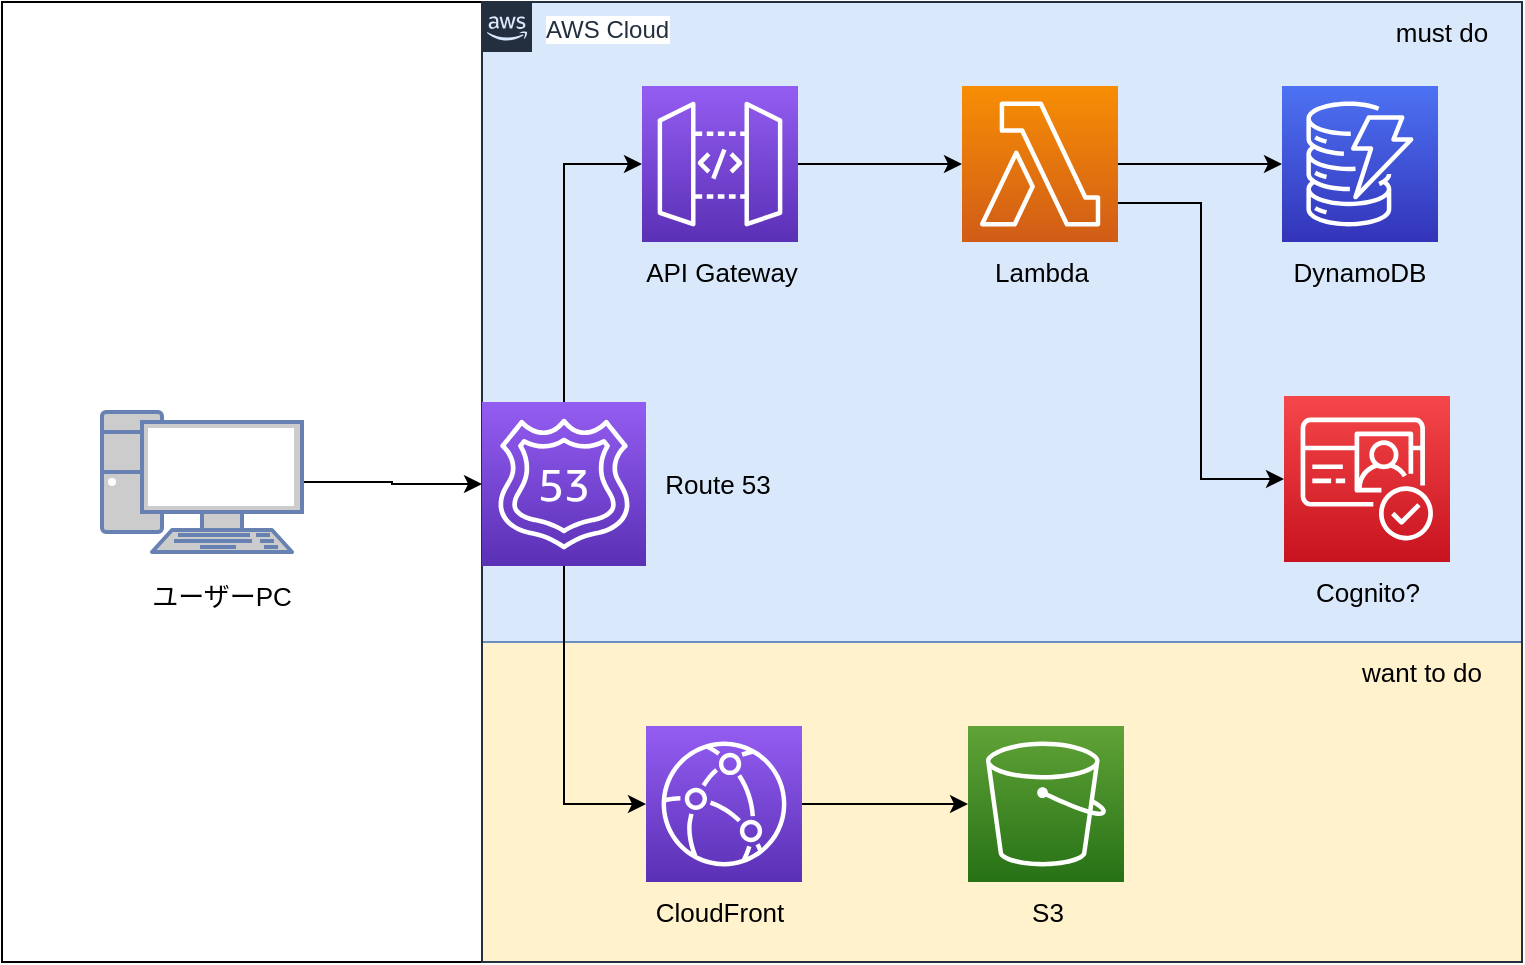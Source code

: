 <mxfile version="14.6.1" type="device"><diagram id="Ht1M8jgEwFfnCIfOTk4-" name="Page-1"><mxGraphModel dx="1113" dy="602" grid="1" gridSize="10" guides="1" tooltips="1" connect="1" arrows="1" fold="1" page="1" pageScale="1" pageWidth="1169" pageHeight="827" math="0" shadow="0"><root><mxCell id="0"/><mxCell id="1" parent="0"/><mxCell id="DjRwJGJ2SAiGACCskuVr-31" value="" style="rounded=0;whiteSpace=wrap;html=1;" vertex="1" parent="1"><mxGeometry x="280" y="160" width="760" height="480" as="geometry"/></mxCell><mxCell id="DjRwJGJ2SAiGACCskuVr-21" value="" style="rounded=0;whiteSpace=wrap;html=1;fillColor=#fff2cc;strokeColor=#d6b656;" vertex="1" parent="1"><mxGeometry x="520" y="480" width="520" height="160" as="geometry"/></mxCell><mxCell id="DjRwJGJ2SAiGACCskuVr-23" value="" style="rounded=0;whiteSpace=wrap;html=1;fillColor=#dae8fc;strokeColor=#6c8ebf;" vertex="1" parent="1"><mxGeometry x="520" y="160" width="520" height="320" as="geometry"/></mxCell><mxCell id="UEzPUAAOIrF-is8g5C7q-74" value="AWS Cloud" style="points=[[0,0],[0.25,0],[0.5,0],[0.75,0],[1,0],[1,0.25],[1,0.5],[1,0.75],[1,1],[0.75,1],[0.5,1],[0.25,1],[0,1],[0,0.75],[0,0.5],[0,0.25]];outlineConnect=0;gradientColor=none;html=1;whiteSpace=wrap;fontSize=12;fontStyle=0;shape=mxgraph.aws4.group;grIcon=mxgraph.aws4.group_aws_cloud_alt;strokeColor=#232F3E;fillColor=none;verticalAlign=top;align=left;spacingLeft=30;fontColor=#232F3E;dashed=0;labelBackgroundColor=#ffffff;" parent="1" vertex="1"><mxGeometry x="520" y="160" width="520" height="480" as="geometry"/></mxCell><mxCell id="DjRwJGJ2SAiGACCskuVr-1" value="" style="points=[[0,0,0],[0.25,0,0],[0.5,0,0],[0.75,0,0],[1,0,0],[0,1,0],[0.25,1,0],[0.5,1,0],[0.75,1,0],[1,1,0],[0,0.25,0],[0,0.5,0],[0,0.75,0],[1,0.25,0],[1,0.5,0],[1,0.75,0]];outlineConnect=0;fontColor=#232F3E;gradientColor=#4D72F3;gradientDirection=north;fillColor=#3334B9;strokeColor=#ffffff;dashed=0;verticalLabelPosition=bottom;verticalAlign=top;align=center;html=1;fontSize=12;fontStyle=0;aspect=fixed;shape=mxgraph.aws4.resourceIcon;resIcon=mxgraph.aws4.dynamodb;" vertex="1" parent="1"><mxGeometry x="920" y="202" width="78" height="78" as="geometry"/></mxCell><mxCell id="DjRwJGJ2SAiGACCskuVr-7" style="edgeStyle=orthogonalEdgeStyle;rounded=0;orthogonalLoop=1;jettySize=auto;html=1;" edge="1" parent="1" source="DjRwJGJ2SAiGACCskuVr-2" target="DjRwJGJ2SAiGACCskuVr-1"><mxGeometry relative="1" as="geometry"/></mxCell><mxCell id="DjRwJGJ2SAiGACCskuVr-28" style="edgeStyle=orthogonalEdgeStyle;rounded=0;orthogonalLoop=1;jettySize=auto;html=1;entryX=0;entryY=0.5;entryDx=0;entryDy=0;entryPerimeter=0;exitX=1;exitY=0.75;exitDx=0;exitDy=0;exitPerimeter=0;" edge="1" parent="1" source="DjRwJGJ2SAiGACCskuVr-2" target="DjRwJGJ2SAiGACCskuVr-27"><mxGeometry relative="1" as="geometry"/></mxCell><mxCell id="DjRwJGJ2SAiGACCskuVr-2" value="" style="points=[[0,0,0],[0.25,0,0],[0.5,0,0],[0.75,0,0],[1,0,0],[0,1,0],[0.25,1,0],[0.5,1,0],[0.75,1,0],[1,1,0],[0,0.25,0],[0,0.5,0],[0,0.75,0],[1,0.25,0],[1,0.5,0],[1,0.75,0]];outlineConnect=0;fontColor=#232F3E;gradientColor=#F78E04;gradientDirection=north;fillColor=#D05C17;strokeColor=#ffffff;dashed=0;verticalLabelPosition=bottom;verticalAlign=top;align=center;html=1;fontSize=12;fontStyle=0;aspect=fixed;shape=mxgraph.aws4.resourceIcon;resIcon=mxgraph.aws4.lambda;" vertex="1" parent="1"><mxGeometry x="760" y="202" width="78" height="78" as="geometry"/></mxCell><mxCell id="DjRwJGJ2SAiGACCskuVr-6" style="edgeStyle=orthogonalEdgeStyle;rounded=0;orthogonalLoop=1;jettySize=auto;html=1;" edge="1" parent="1" source="DjRwJGJ2SAiGACCskuVr-3" target="DjRwJGJ2SAiGACCskuVr-2"><mxGeometry relative="1" as="geometry"/></mxCell><mxCell id="DjRwJGJ2SAiGACCskuVr-3" value="" style="points=[[0,0,0],[0.25,0,0],[0.5,0,0],[0.75,0,0],[1,0,0],[0,1,0],[0.25,1,0],[0.5,1,0],[0.75,1,0],[1,1,0],[0,0.25,0],[0,0.5,0],[0,0.75,0],[1,0.25,0],[1,0.5,0],[1,0.75,0]];outlineConnect=0;fontColor=#232F3E;gradientColor=#945DF2;gradientDirection=north;fillColor=#5A30B5;strokeColor=#ffffff;dashed=0;verticalLabelPosition=bottom;verticalAlign=top;align=center;html=1;fontSize=12;fontStyle=0;aspect=fixed;shape=mxgraph.aws4.resourceIcon;resIcon=mxgraph.aws4.api_gateway;" vertex="1" parent="1"><mxGeometry x="600" y="202" width="78" height="78" as="geometry"/></mxCell><mxCell id="DjRwJGJ2SAiGACCskuVr-8" value="&lt;font style=&quot;font-size: 13px&quot;&gt;API Gateway&lt;/font&gt;" style="text;html=1;strokeColor=none;fillColor=none;align=center;verticalAlign=middle;whiteSpace=wrap;rounded=0;" vertex="1" parent="1"><mxGeometry x="600" y="280" width="80" height="30" as="geometry"/></mxCell><mxCell id="DjRwJGJ2SAiGACCskuVr-9" value="&lt;font style=&quot;font-size: 13px&quot;&gt;Lambda&lt;/font&gt;" style="text;html=1;strokeColor=none;fillColor=none;align=center;verticalAlign=middle;whiteSpace=wrap;rounded=0;" vertex="1" parent="1"><mxGeometry x="760" y="280" width="80" height="30" as="geometry"/></mxCell><mxCell id="DjRwJGJ2SAiGACCskuVr-10" value="&lt;font style=&quot;font-size: 13px&quot;&gt;DynamoDB&lt;/font&gt;" style="text;html=1;strokeColor=none;fillColor=none;align=center;verticalAlign=middle;whiteSpace=wrap;rounded=0;" vertex="1" parent="1"><mxGeometry x="919" y="280" width="80" height="30" as="geometry"/></mxCell><mxCell id="DjRwJGJ2SAiGACCskuVr-11" value="" style="points=[[0,0,0],[0.25,0,0],[0.5,0,0],[0.75,0,0],[1,0,0],[0,1,0],[0.25,1,0],[0.5,1,0],[0.75,1,0],[1,1,0],[0,0.25,0],[0,0.5,0],[0,0.75,0],[1,0.25,0],[1,0.5,0],[1,0.75,0]];outlineConnect=0;fontColor=#232F3E;gradientColor=#60A337;gradientDirection=north;fillColor=#277116;strokeColor=#ffffff;dashed=0;verticalLabelPosition=bottom;verticalAlign=top;align=center;html=1;fontSize=12;fontStyle=0;aspect=fixed;shape=mxgraph.aws4.resourceIcon;resIcon=mxgraph.aws4.s3;" vertex="1" parent="1"><mxGeometry x="763" y="522" width="78" height="78" as="geometry"/></mxCell><mxCell id="DjRwJGJ2SAiGACCskuVr-20" style="edgeStyle=orthogonalEdgeStyle;rounded=0;orthogonalLoop=1;jettySize=auto;html=1;" edge="1" parent="1" source="DjRwJGJ2SAiGACCskuVr-12" target="DjRwJGJ2SAiGACCskuVr-11"><mxGeometry relative="1" as="geometry"/></mxCell><mxCell id="DjRwJGJ2SAiGACCskuVr-12" value="" style="points=[[0,0,0],[0.25,0,0],[0.5,0,0],[0.75,0,0],[1,0,0],[0,1,0],[0.25,1,0],[0.5,1,0],[0.75,1,0],[1,1,0],[0,0.25,0],[0,0.5,0],[0,0.75,0],[1,0.25,0],[1,0.5,0],[1,0.75,0]];outlineConnect=0;fontColor=#232F3E;gradientColor=#945DF2;gradientDirection=north;fillColor=#5A30B5;strokeColor=#ffffff;dashed=0;verticalLabelPosition=bottom;verticalAlign=top;align=center;html=1;fontSize=12;fontStyle=0;aspect=fixed;shape=mxgraph.aws4.resourceIcon;resIcon=mxgraph.aws4.cloudfront;" vertex="1" parent="1"><mxGeometry x="602" y="522" width="78" height="78" as="geometry"/></mxCell><mxCell id="DjRwJGJ2SAiGACCskuVr-17" style="edgeStyle=orthogonalEdgeStyle;rounded=0;orthogonalLoop=1;jettySize=auto;html=1;entryX=0;entryY=0.5;entryDx=0;entryDy=0;entryPerimeter=0;" edge="1" parent="1" source="DjRwJGJ2SAiGACCskuVr-13" target="DjRwJGJ2SAiGACCskuVr-3"><mxGeometry relative="1" as="geometry"/></mxCell><mxCell id="DjRwJGJ2SAiGACCskuVr-19" style="edgeStyle=orthogonalEdgeStyle;rounded=0;orthogonalLoop=1;jettySize=auto;html=1;entryX=0;entryY=0.5;entryDx=0;entryDy=0;entryPerimeter=0;" edge="1" parent="1" source="DjRwJGJ2SAiGACCskuVr-13" target="DjRwJGJ2SAiGACCskuVr-12"><mxGeometry relative="1" as="geometry"/></mxCell><mxCell id="DjRwJGJ2SAiGACCskuVr-13" value="" style="points=[[0,0,0],[0.25,0,0],[0.5,0,0],[0.75,0,0],[1,0,0],[0,1,0],[0.25,1,0],[0.5,1,0],[0.75,1,0],[1,1,0],[0,0.25,0],[0,0.5,0],[0,0.75,0],[1,0.25,0],[1,0.5,0],[1,0.75,0]];outlineConnect=0;fontColor=#232F3E;gradientColor=#945DF2;gradientDirection=north;fillColor=#5A30B5;strokeColor=#ffffff;dashed=0;verticalLabelPosition=bottom;verticalAlign=top;align=center;html=1;fontSize=12;fontStyle=0;aspect=fixed;shape=mxgraph.aws4.resourceIcon;resIcon=mxgraph.aws4.route_53;" vertex="1" parent="1"><mxGeometry x="520" y="360" width="82" height="82" as="geometry"/></mxCell><mxCell id="DjRwJGJ2SAiGACCskuVr-18" style="edgeStyle=orthogonalEdgeStyle;rounded=0;orthogonalLoop=1;jettySize=auto;html=1;entryX=0;entryY=0.5;entryDx=0;entryDy=0;entryPerimeter=0;" edge="1" parent="1" source="DjRwJGJ2SAiGACCskuVr-14" target="DjRwJGJ2SAiGACCskuVr-13"><mxGeometry relative="1" as="geometry"/></mxCell><mxCell id="DjRwJGJ2SAiGACCskuVr-14" value="" style="fontColor=#0066CC;verticalAlign=top;verticalLabelPosition=bottom;labelPosition=center;align=center;html=1;outlineConnect=0;fillColor=#CCCCCC;strokeColor=#6881B3;gradientColor=none;gradientDirection=north;strokeWidth=2;shape=mxgraph.networks.pc;" vertex="1" parent="1"><mxGeometry x="330" y="365" width="100" height="70" as="geometry"/></mxCell><mxCell id="DjRwJGJ2SAiGACCskuVr-15" value="&lt;font style=&quot;font-size: 13px&quot;&gt;CloudFront&lt;/font&gt;" style="text;html=1;strokeColor=none;fillColor=none;align=center;verticalAlign=middle;whiteSpace=wrap;rounded=0;" vertex="1" parent="1"><mxGeometry x="599" y="600" width="80" height="30" as="geometry"/></mxCell><mxCell id="DjRwJGJ2SAiGACCskuVr-16" value="&lt;font style=&quot;font-size: 13px&quot;&gt;S3&lt;br&gt;&lt;/font&gt;" style="text;html=1;strokeColor=none;fillColor=none;align=center;verticalAlign=middle;whiteSpace=wrap;rounded=0;" vertex="1" parent="1"><mxGeometry x="763" y="600" width="80" height="30" as="geometry"/></mxCell><mxCell id="DjRwJGJ2SAiGACCskuVr-22" value="&lt;font style=&quot;font-size: 13px&quot;&gt;want to do&lt;/font&gt;" style="text;html=1;strokeColor=none;fillColor=none;align=center;verticalAlign=middle;whiteSpace=wrap;rounded=0;" vertex="1" parent="1"><mxGeometry x="950" y="480" width="80" height="30" as="geometry"/></mxCell><mxCell id="DjRwJGJ2SAiGACCskuVr-24" value="&lt;font style=&quot;font-size: 13px&quot;&gt;must do&lt;/font&gt;" style="text;html=1;strokeColor=none;fillColor=none;align=center;verticalAlign=middle;whiteSpace=wrap;rounded=0;" vertex="1" parent="1"><mxGeometry x="960" y="160" width="80" height="30" as="geometry"/></mxCell><mxCell id="DjRwJGJ2SAiGACCskuVr-25" value="&lt;font style=&quot;font-size: 13px&quot;&gt;Route 53&lt;/font&gt;" style="text;html=1;strokeColor=none;fillColor=none;align=center;verticalAlign=middle;whiteSpace=wrap;rounded=0;" vertex="1" parent="1"><mxGeometry x="598" y="386" width="80" height="30" as="geometry"/></mxCell><mxCell id="DjRwJGJ2SAiGACCskuVr-26" value="&lt;span style=&quot;font-size: 13px&quot;&gt;ユーザーPC&lt;/span&gt;" style="text;html=1;strokeColor=none;fillColor=none;align=center;verticalAlign=middle;whiteSpace=wrap;rounded=0;" vertex="1" parent="1"><mxGeometry x="350" y="442" width="80" height="30" as="geometry"/></mxCell><mxCell id="DjRwJGJ2SAiGACCskuVr-27" value="" style="points=[[0,0,0],[0.25,0,0],[0.5,0,0],[0.75,0,0],[1,0,0],[0,1,0],[0.25,1,0],[0.5,1,0],[0.75,1,0],[1,1,0],[0,0.25,0],[0,0.5,0],[0,0.75,0],[1,0.25,0],[1,0.5,0],[1,0.75,0]];outlineConnect=0;fontColor=#232F3E;gradientColor=#F54749;gradientDirection=north;fillColor=#C7131F;strokeColor=#ffffff;dashed=0;verticalLabelPosition=bottom;verticalAlign=top;align=center;html=1;fontSize=12;fontStyle=0;aspect=fixed;shape=mxgraph.aws4.resourceIcon;resIcon=mxgraph.aws4.cognito;" vertex="1" parent="1"><mxGeometry x="921" y="357" width="83" height="83" as="geometry"/></mxCell><mxCell id="DjRwJGJ2SAiGACCskuVr-29" value="&lt;font style=&quot;font-size: 13px&quot;&gt;Cognito?&lt;/font&gt;" style="text;html=1;strokeColor=none;fillColor=none;align=center;verticalAlign=middle;whiteSpace=wrap;rounded=0;" vertex="1" parent="1"><mxGeometry x="922.5" y="440" width="80" height="30" as="geometry"/></mxCell></root></mxGraphModel></diagram></mxfile>